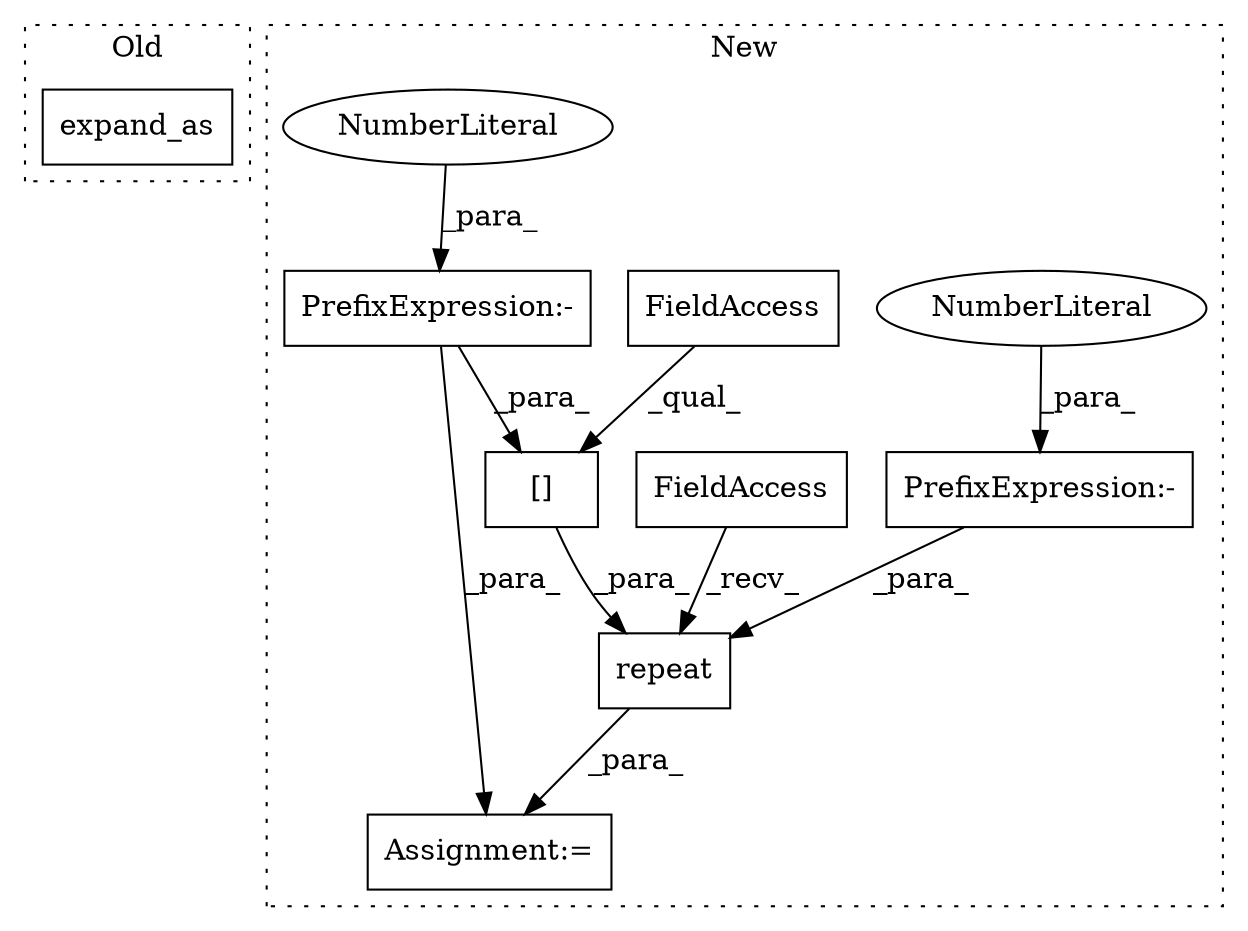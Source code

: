 digraph G {
subgraph cluster0 {
1 [label="expand_as" a="32" s="15216,15240" l="10,1" shape="box"];
label = "Old";
style="dotted";
}
subgraph cluster1 {
2 [label="repeat" a="32" s="15468,15515" l="7,1" shape="box"];
3 [label="FieldAccess" a="22" s="15450" l="9" shape="box"];
4 [label="[]" a="2" s="15492,15511" l="17,1" shape="box"];
5 [label="FieldAccess" a="22" s="15492" l="16" shape="box"];
6 [label="Assignment:=" a="7" s="15449" l="1" shape="box"];
7 [label="PrefixExpression:-" a="38" s="15509" l="1" shape="box"];
8 [label="NumberLiteral" a="34" s="15510" l="1" shape="ellipse"];
9 [label="PrefixExpression:-" a="38" s="15513" l="1" shape="box"];
10 [label="NumberLiteral" a="34" s="15514" l="1" shape="ellipse"];
label = "New";
style="dotted";
}
2 -> 6 [label="_para_"];
3 -> 2 [label="_recv_"];
4 -> 2 [label="_para_"];
5 -> 4 [label="_qual_"];
7 -> 4 [label="_para_"];
7 -> 6 [label="_para_"];
8 -> 7 [label="_para_"];
9 -> 2 [label="_para_"];
10 -> 9 [label="_para_"];
}